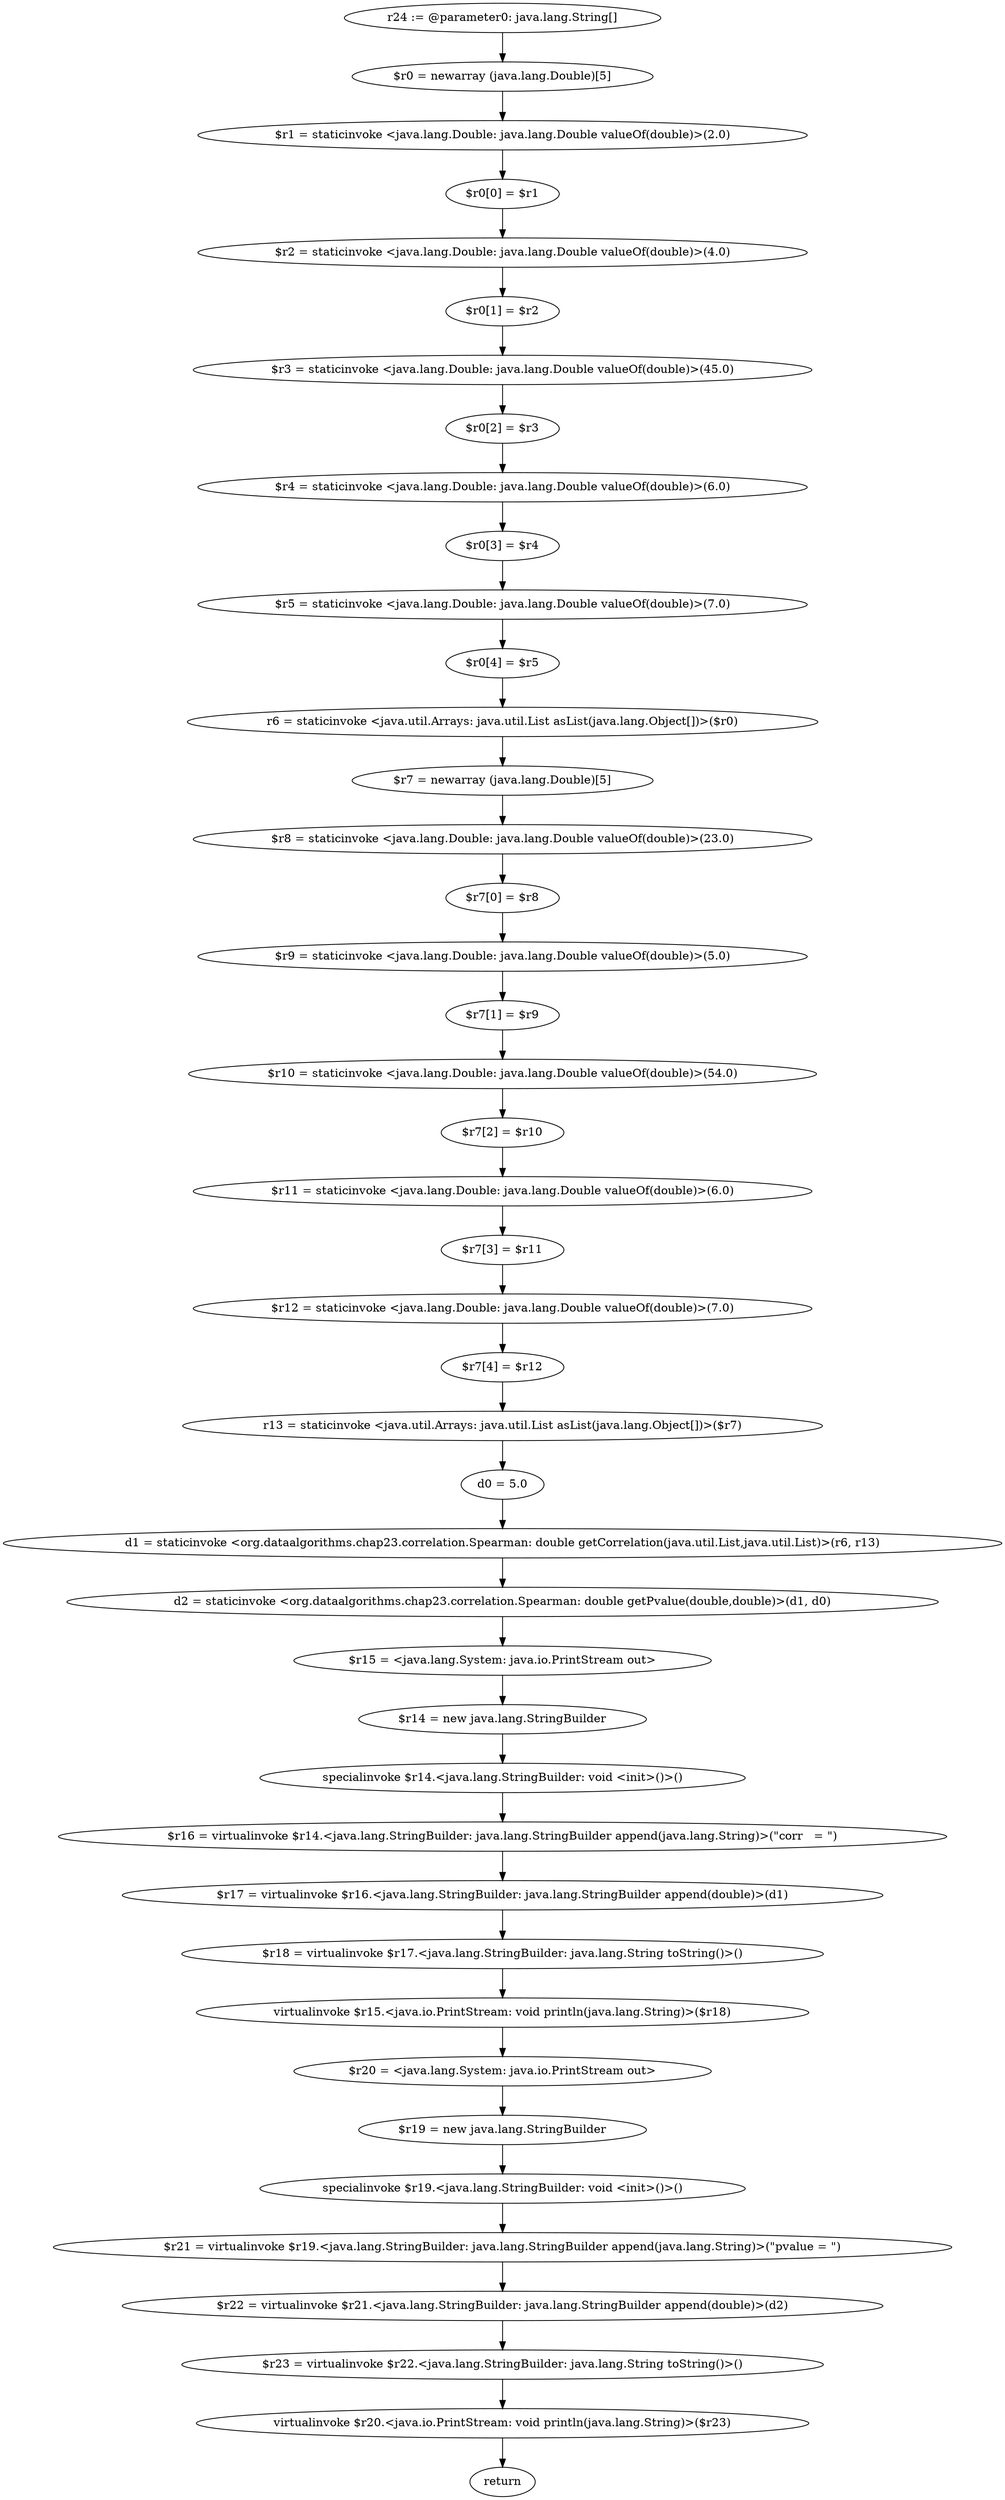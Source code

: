 digraph "unitGraph" {
    "r24 := @parameter0: java.lang.String[]"
    "$r0 = newarray (java.lang.Double)[5]"
    "$r1 = staticinvoke <java.lang.Double: java.lang.Double valueOf(double)>(2.0)"
    "$r0[0] = $r1"
    "$r2 = staticinvoke <java.lang.Double: java.lang.Double valueOf(double)>(4.0)"
    "$r0[1] = $r2"
    "$r3 = staticinvoke <java.lang.Double: java.lang.Double valueOf(double)>(45.0)"
    "$r0[2] = $r3"
    "$r4 = staticinvoke <java.lang.Double: java.lang.Double valueOf(double)>(6.0)"
    "$r0[3] = $r4"
    "$r5 = staticinvoke <java.lang.Double: java.lang.Double valueOf(double)>(7.0)"
    "$r0[4] = $r5"
    "r6 = staticinvoke <java.util.Arrays: java.util.List asList(java.lang.Object[])>($r0)"
    "$r7 = newarray (java.lang.Double)[5]"
    "$r8 = staticinvoke <java.lang.Double: java.lang.Double valueOf(double)>(23.0)"
    "$r7[0] = $r8"
    "$r9 = staticinvoke <java.lang.Double: java.lang.Double valueOf(double)>(5.0)"
    "$r7[1] = $r9"
    "$r10 = staticinvoke <java.lang.Double: java.lang.Double valueOf(double)>(54.0)"
    "$r7[2] = $r10"
    "$r11 = staticinvoke <java.lang.Double: java.lang.Double valueOf(double)>(6.0)"
    "$r7[3] = $r11"
    "$r12 = staticinvoke <java.lang.Double: java.lang.Double valueOf(double)>(7.0)"
    "$r7[4] = $r12"
    "r13 = staticinvoke <java.util.Arrays: java.util.List asList(java.lang.Object[])>($r7)"
    "d0 = 5.0"
    "d1 = staticinvoke <org.dataalgorithms.chap23.correlation.Spearman: double getCorrelation(java.util.List,java.util.List)>(r6, r13)"
    "d2 = staticinvoke <org.dataalgorithms.chap23.correlation.Spearman: double getPvalue(double,double)>(d1, d0)"
    "$r15 = <java.lang.System: java.io.PrintStream out>"
    "$r14 = new java.lang.StringBuilder"
    "specialinvoke $r14.<java.lang.StringBuilder: void <init>()>()"
    "$r16 = virtualinvoke $r14.<java.lang.StringBuilder: java.lang.StringBuilder append(java.lang.String)>(\"corr   = \")"
    "$r17 = virtualinvoke $r16.<java.lang.StringBuilder: java.lang.StringBuilder append(double)>(d1)"
    "$r18 = virtualinvoke $r17.<java.lang.StringBuilder: java.lang.String toString()>()"
    "virtualinvoke $r15.<java.io.PrintStream: void println(java.lang.String)>($r18)"
    "$r20 = <java.lang.System: java.io.PrintStream out>"
    "$r19 = new java.lang.StringBuilder"
    "specialinvoke $r19.<java.lang.StringBuilder: void <init>()>()"
    "$r21 = virtualinvoke $r19.<java.lang.StringBuilder: java.lang.StringBuilder append(java.lang.String)>(\"pvalue = \")"
    "$r22 = virtualinvoke $r21.<java.lang.StringBuilder: java.lang.StringBuilder append(double)>(d2)"
    "$r23 = virtualinvoke $r22.<java.lang.StringBuilder: java.lang.String toString()>()"
    "virtualinvoke $r20.<java.io.PrintStream: void println(java.lang.String)>($r23)"
    "return"
    "r24 := @parameter0: java.lang.String[]"->"$r0 = newarray (java.lang.Double)[5]";
    "$r0 = newarray (java.lang.Double)[5]"->"$r1 = staticinvoke <java.lang.Double: java.lang.Double valueOf(double)>(2.0)";
    "$r1 = staticinvoke <java.lang.Double: java.lang.Double valueOf(double)>(2.0)"->"$r0[0] = $r1";
    "$r0[0] = $r1"->"$r2 = staticinvoke <java.lang.Double: java.lang.Double valueOf(double)>(4.0)";
    "$r2 = staticinvoke <java.lang.Double: java.lang.Double valueOf(double)>(4.0)"->"$r0[1] = $r2";
    "$r0[1] = $r2"->"$r3 = staticinvoke <java.lang.Double: java.lang.Double valueOf(double)>(45.0)";
    "$r3 = staticinvoke <java.lang.Double: java.lang.Double valueOf(double)>(45.0)"->"$r0[2] = $r3";
    "$r0[2] = $r3"->"$r4 = staticinvoke <java.lang.Double: java.lang.Double valueOf(double)>(6.0)";
    "$r4 = staticinvoke <java.lang.Double: java.lang.Double valueOf(double)>(6.0)"->"$r0[3] = $r4";
    "$r0[3] = $r4"->"$r5 = staticinvoke <java.lang.Double: java.lang.Double valueOf(double)>(7.0)";
    "$r5 = staticinvoke <java.lang.Double: java.lang.Double valueOf(double)>(7.0)"->"$r0[4] = $r5";
    "$r0[4] = $r5"->"r6 = staticinvoke <java.util.Arrays: java.util.List asList(java.lang.Object[])>($r0)";
    "r6 = staticinvoke <java.util.Arrays: java.util.List asList(java.lang.Object[])>($r0)"->"$r7 = newarray (java.lang.Double)[5]";
    "$r7 = newarray (java.lang.Double)[5]"->"$r8 = staticinvoke <java.lang.Double: java.lang.Double valueOf(double)>(23.0)";
    "$r8 = staticinvoke <java.lang.Double: java.lang.Double valueOf(double)>(23.0)"->"$r7[0] = $r8";
    "$r7[0] = $r8"->"$r9 = staticinvoke <java.lang.Double: java.lang.Double valueOf(double)>(5.0)";
    "$r9 = staticinvoke <java.lang.Double: java.lang.Double valueOf(double)>(5.0)"->"$r7[1] = $r9";
    "$r7[1] = $r9"->"$r10 = staticinvoke <java.lang.Double: java.lang.Double valueOf(double)>(54.0)";
    "$r10 = staticinvoke <java.lang.Double: java.lang.Double valueOf(double)>(54.0)"->"$r7[2] = $r10";
    "$r7[2] = $r10"->"$r11 = staticinvoke <java.lang.Double: java.lang.Double valueOf(double)>(6.0)";
    "$r11 = staticinvoke <java.lang.Double: java.lang.Double valueOf(double)>(6.0)"->"$r7[3] = $r11";
    "$r7[3] = $r11"->"$r12 = staticinvoke <java.lang.Double: java.lang.Double valueOf(double)>(7.0)";
    "$r12 = staticinvoke <java.lang.Double: java.lang.Double valueOf(double)>(7.0)"->"$r7[4] = $r12";
    "$r7[4] = $r12"->"r13 = staticinvoke <java.util.Arrays: java.util.List asList(java.lang.Object[])>($r7)";
    "r13 = staticinvoke <java.util.Arrays: java.util.List asList(java.lang.Object[])>($r7)"->"d0 = 5.0";
    "d0 = 5.0"->"d1 = staticinvoke <org.dataalgorithms.chap23.correlation.Spearman: double getCorrelation(java.util.List,java.util.List)>(r6, r13)";
    "d1 = staticinvoke <org.dataalgorithms.chap23.correlation.Spearman: double getCorrelation(java.util.List,java.util.List)>(r6, r13)"->"d2 = staticinvoke <org.dataalgorithms.chap23.correlation.Spearman: double getPvalue(double,double)>(d1, d0)";
    "d2 = staticinvoke <org.dataalgorithms.chap23.correlation.Spearman: double getPvalue(double,double)>(d1, d0)"->"$r15 = <java.lang.System: java.io.PrintStream out>";
    "$r15 = <java.lang.System: java.io.PrintStream out>"->"$r14 = new java.lang.StringBuilder";
    "$r14 = new java.lang.StringBuilder"->"specialinvoke $r14.<java.lang.StringBuilder: void <init>()>()";
    "specialinvoke $r14.<java.lang.StringBuilder: void <init>()>()"->"$r16 = virtualinvoke $r14.<java.lang.StringBuilder: java.lang.StringBuilder append(java.lang.String)>(\"corr   = \")";
    "$r16 = virtualinvoke $r14.<java.lang.StringBuilder: java.lang.StringBuilder append(java.lang.String)>(\"corr   = \")"->"$r17 = virtualinvoke $r16.<java.lang.StringBuilder: java.lang.StringBuilder append(double)>(d1)";
    "$r17 = virtualinvoke $r16.<java.lang.StringBuilder: java.lang.StringBuilder append(double)>(d1)"->"$r18 = virtualinvoke $r17.<java.lang.StringBuilder: java.lang.String toString()>()";
    "$r18 = virtualinvoke $r17.<java.lang.StringBuilder: java.lang.String toString()>()"->"virtualinvoke $r15.<java.io.PrintStream: void println(java.lang.String)>($r18)";
    "virtualinvoke $r15.<java.io.PrintStream: void println(java.lang.String)>($r18)"->"$r20 = <java.lang.System: java.io.PrintStream out>";
    "$r20 = <java.lang.System: java.io.PrintStream out>"->"$r19 = new java.lang.StringBuilder";
    "$r19 = new java.lang.StringBuilder"->"specialinvoke $r19.<java.lang.StringBuilder: void <init>()>()";
    "specialinvoke $r19.<java.lang.StringBuilder: void <init>()>()"->"$r21 = virtualinvoke $r19.<java.lang.StringBuilder: java.lang.StringBuilder append(java.lang.String)>(\"pvalue = \")";
    "$r21 = virtualinvoke $r19.<java.lang.StringBuilder: java.lang.StringBuilder append(java.lang.String)>(\"pvalue = \")"->"$r22 = virtualinvoke $r21.<java.lang.StringBuilder: java.lang.StringBuilder append(double)>(d2)";
    "$r22 = virtualinvoke $r21.<java.lang.StringBuilder: java.lang.StringBuilder append(double)>(d2)"->"$r23 = virtualinvoke $r22.<java.lang.StringBuilder: java.lang.String toString()>()";
    "$r23 = virtualinvoke $r22.<java.lang.StringBuilder: java.lang.String toString()>()"->"virtualinvoke $r20.<java.io.PrintStream: void println(java.lang.String)>($r23)";
    "virtualinvoke $r20.<java.io.PrintStream: void println(java.lang.String)>($r23)"->"return";
}
